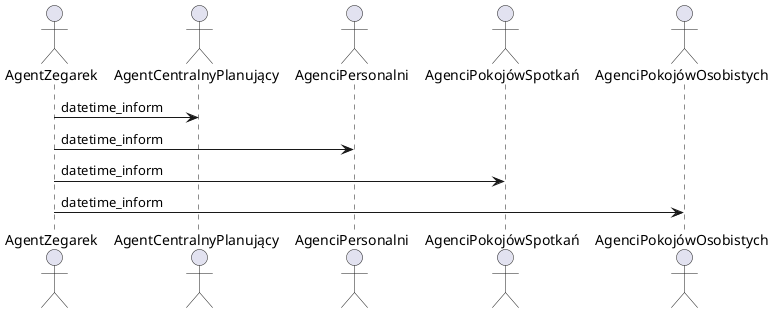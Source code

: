 @startuml
actor AgentZegarek
actor AgentCentralnyPlanujący
actor AgenciPersonalni
actor AgenciPokojówSpotkań
actor AgenciPokojówOsobistych

AgentZegarek -> AgentCentralnyPlanujący : datetime_inform
AgentZegarek -> AgenciPersonalni : datetime_inform
AgentZegarek -> AgenciPokojówSpotkań : datetime_inform
AgentZegarek -> AgenciPokojówOsobistych : datetime_inform

@enduml